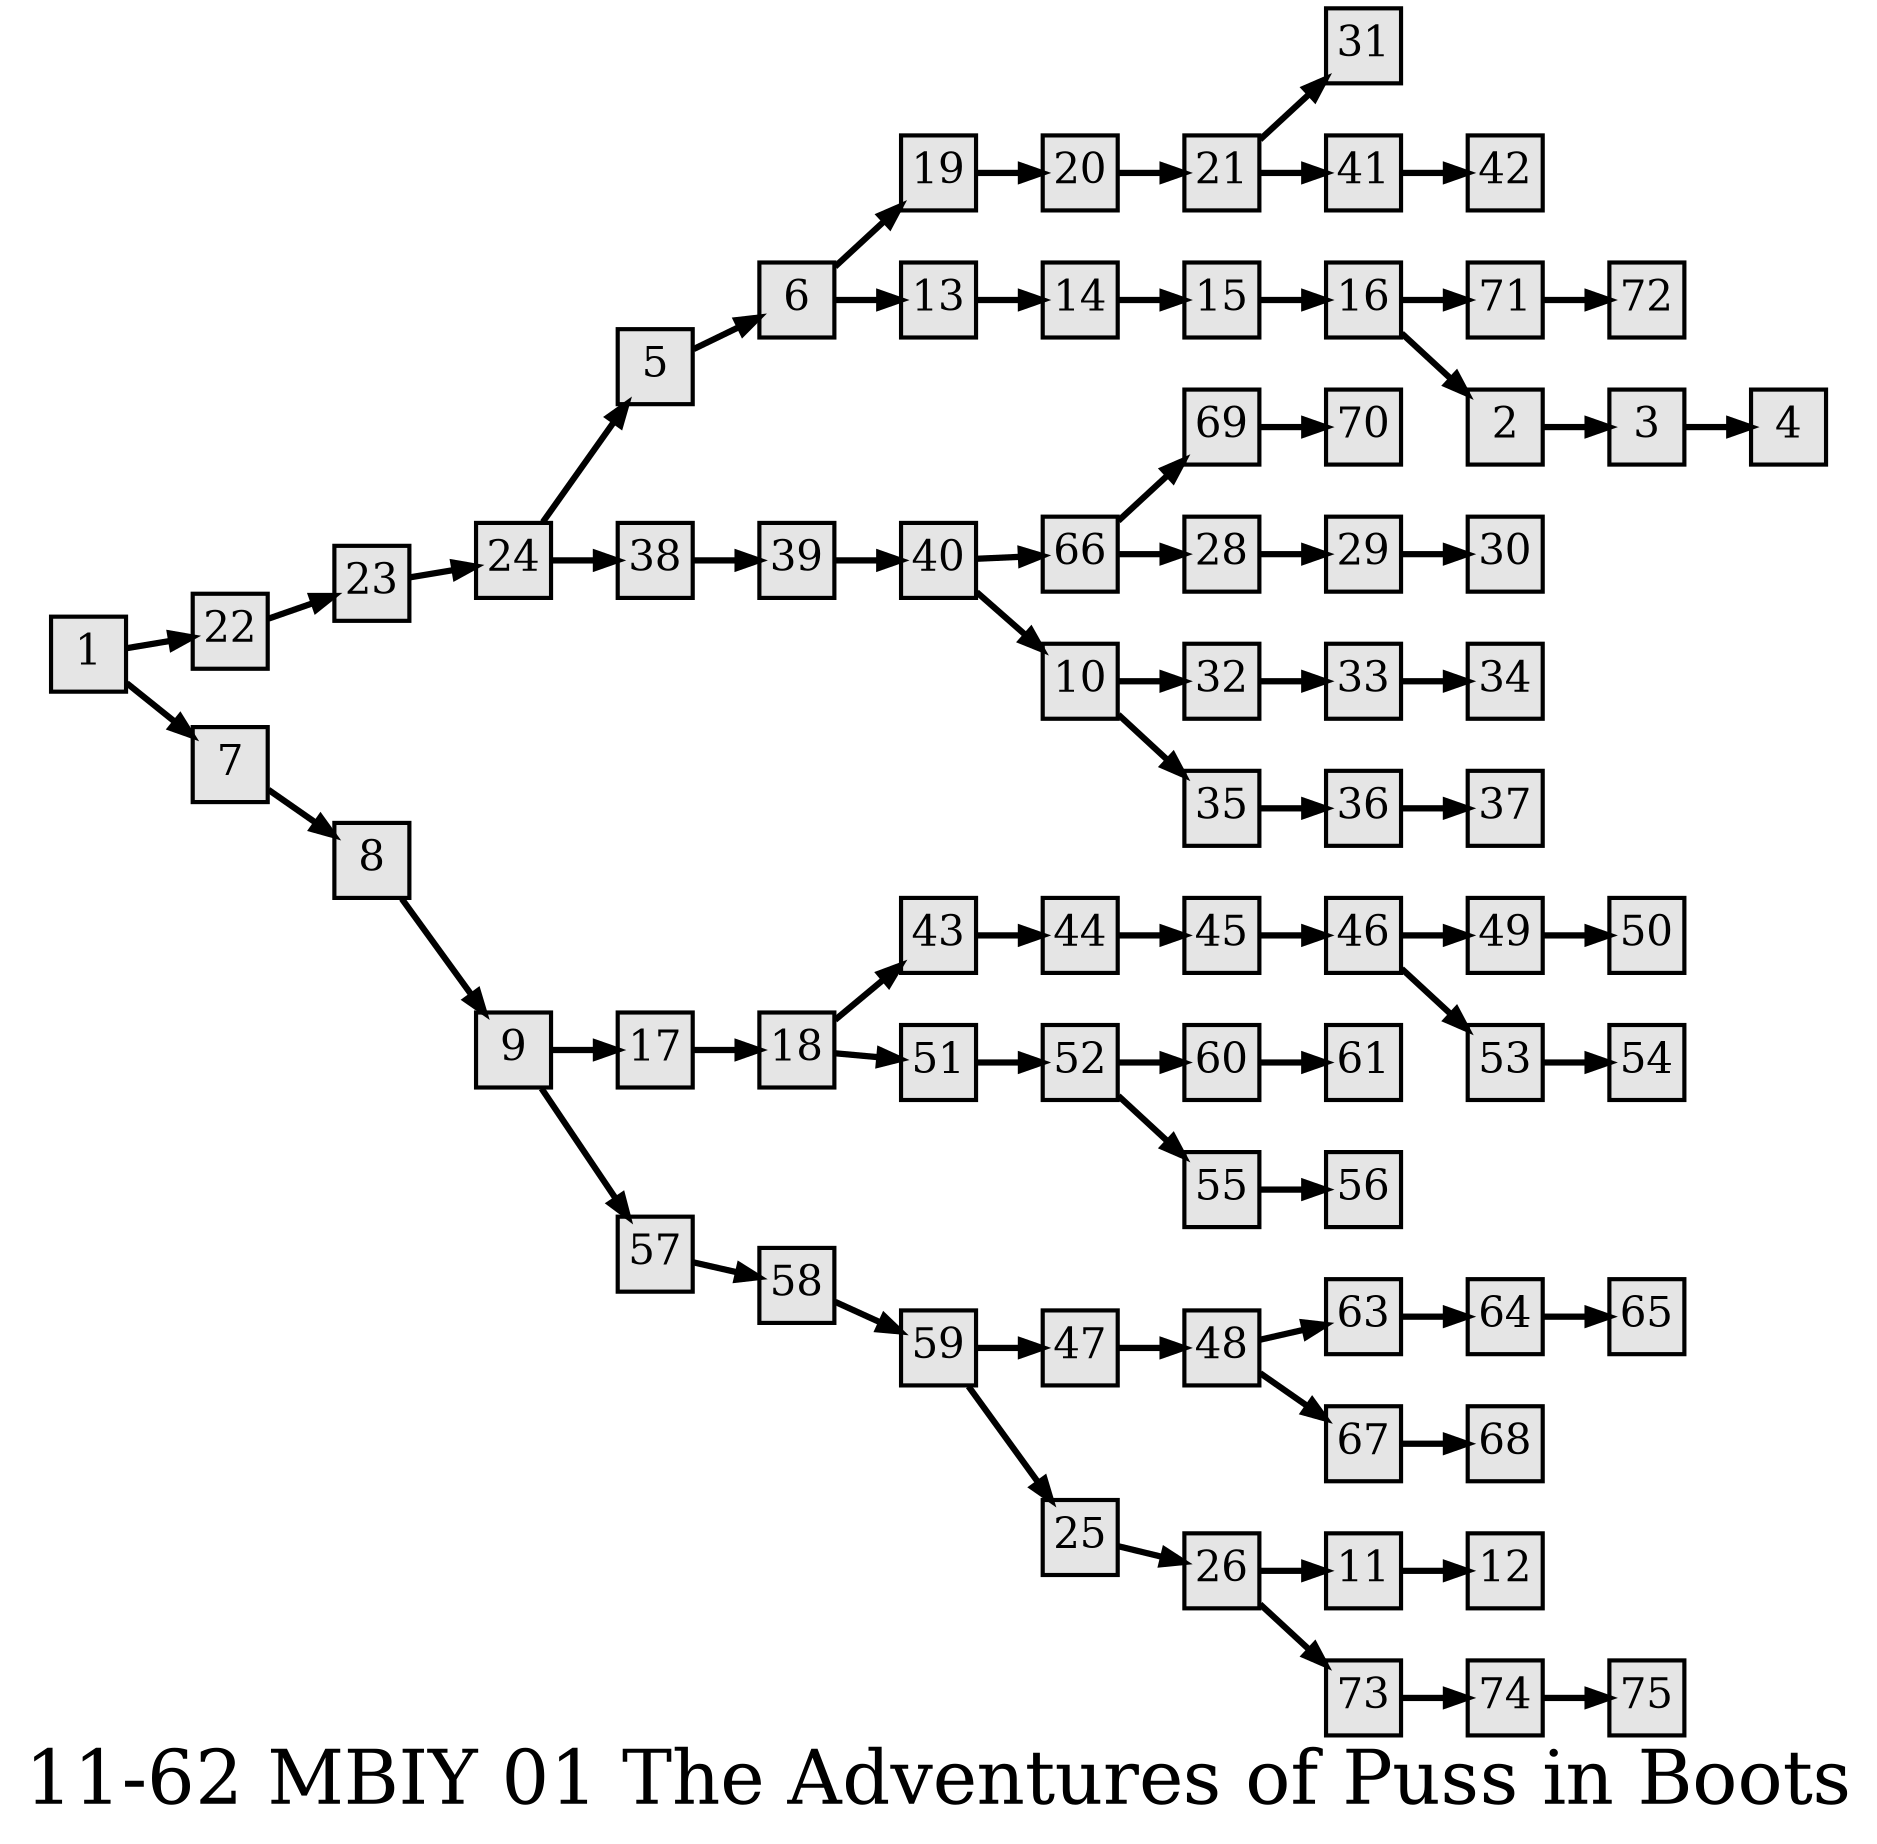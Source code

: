 digraph g{
  graph [ label="11-62 MBIY 01 The Adventures of Puss in Boots" rankdir=LR, ordering=out, fontsize=36, nodesep="0.35", ranksep="0.45"];
  node  [shape=rect, penwidth=2, fontsize=20, style=filled, fillcolor=grey90, margin="0,0", labelfloat=true, regular=true, fixedsize=true];
  edge  [labelfloat=true, penwidth=3, fontsize=12];
  // ---;
  // group  : Katz;
  // id     :;
  // gbid   :;
  // series :;
  // title  :;
  // author :;
  // credit:;
  // - name : Kylie McGregor;
  // role : encoder;
  // date : 2017-09-13;
  // - name : Jeremy Douglass;
  // role : editor;
  // date : 2017-10-19;
  // render:;
  // - name   : small;
  // styles : gvStyles-small.txt;
  // engine : dot;
  // comment: >;
  
  // ---;
  
  // From | To | Label;
  
  1 -> 22;
  1 -> 7;
  2 -> 3;
  3 -> 4;
  5 -> 6;
  6 -> 19;
  6 -> 13;
  7 -> 8;
  8 -> 9;
  9 -> 17;
  9 -> 57;
  10 -> 32;
  10 -> 35;
  11 -> 12;
  13 -> 14;
  14 -> 15;
  15 -> 16;
  16 -> 71;
  16 -> 2;
  17 -> 18;
  18 -> 43;
  18 -> 51;
  19 -> 20;
  20 -> 21;
  21 -> 31;
  21 -> 41;
  22 -> 23;
  23 -> 24;
  24 -> 5;
  24 -> 38;
  25 -> 26;
  26 -> 11;
  26 -> 73;
  28 -> 29;
  29 -> 30;
  32 -> 33;
  33 -> 34;
  35 -> 36;
  36 -> 37;
  38 -> 39;
  39 -> 40;
  40 -> 66;
  40 -> 10;
  41 -> 42;
  43 -> 44;
  44 -> 45;
  45 -> 46;
  46 -> 49;
  46 -> 53;
  47 -> 48;
  48 -> 63;
  48 -> 67;
  49 -> 50;
  51 -> 52;
  52 -> 60;
  52 -> 55;
  53 -> 54;
  55 -> 56;
  57 -> 58;
  58 -> 59;
  59 -> 47;
  59 -> 25;
  60 -> 61;
  63 -> 64;
  64 -> 65;
  66 -> 69;
  66 -> 28;
  67 -> 68;
  69 -> 70;
  71 -> 72;
  73 -> 74;
  74 -> 75;
}

